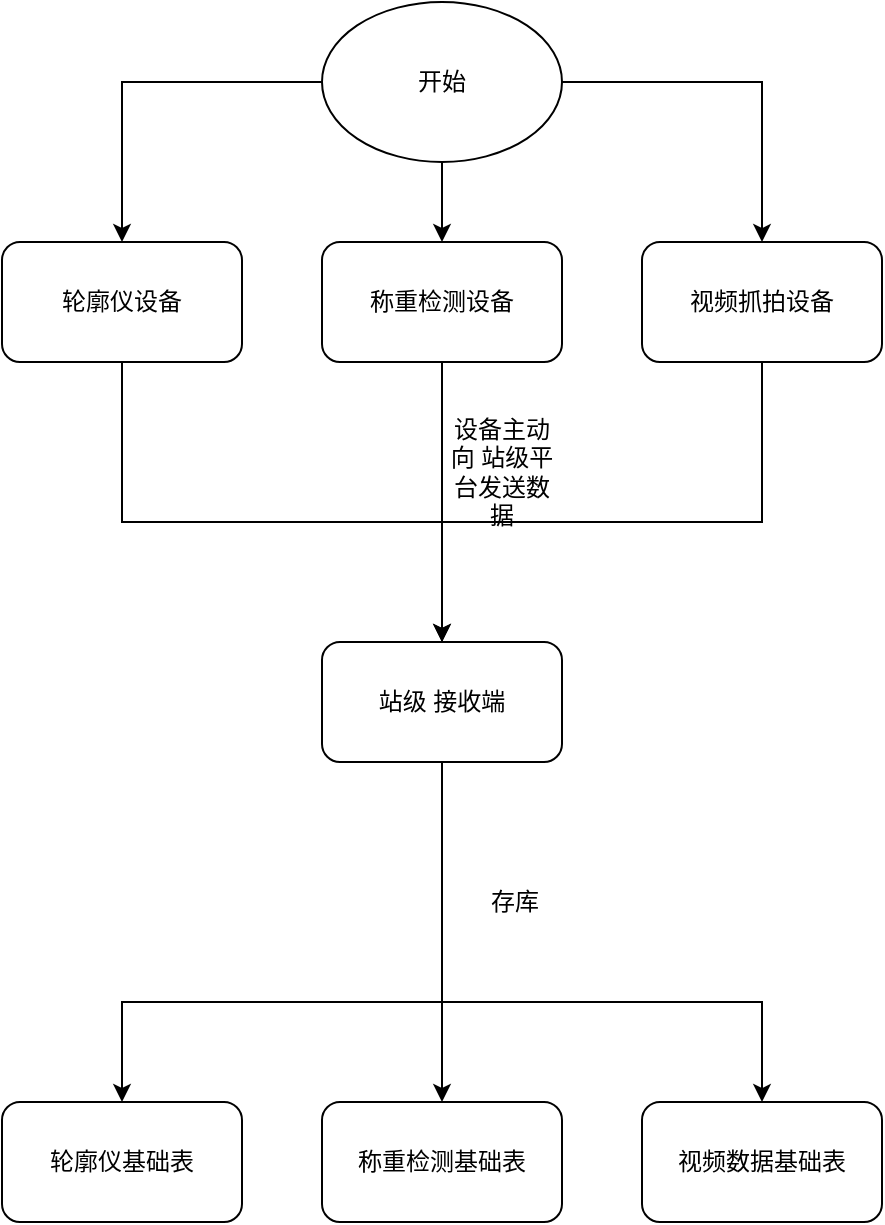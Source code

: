 <mxfile version="20.0.4" type="github">
  <diagram id="sr6oLI_N6qFDpcElS7mZ" name="第 1 页">
    <mxGraphModel dx="1038" dy="547" grid="1" gridSize="10" guides="1" tooltips="1" connect="1" arrows="1" fold="1" page="1" pageScale="1" pageWidth="827" pageHeight="1169" math="0" shadow="0">
      <root>
        <mxCell id="0" />
        <mxCell id="1" parent="0" />
        <mxCell id="WUxK8uNgRy0Xs4fthtcP-7" style="edgeStyle=orthogonalEdgeStyle;rounded=0;orthogonalLoop=1;jettySize=auto;html=1;entryX=0.5;entryY=0;entryDx=0;entryDy=0;" edge="1" parent="1" source="WUxK8uNgRy0Xs4fthtcP-2" target="WUxK8uNgRy0Xs4fthtcP-4">
          <mxGeometry relative="1" as="geometry" />
        </mxCell>
        <mxCell id="WUxK8uNgRy0Xs4fthtcP-8" style="edgeStyle=orthogonalEdgeStyle;rounded=0;orthogonalLoop=1;jettySize=auto;html=1;" edge="1" parent="1" source="WUxK8uNgRy0Xs4fthtcP-2" target="WUxK8uNgRy0Xs4fthtcP-3">
          <mxGeometry relative="1" as="geometry" />
        </mxCell>
        <mxCell id="WUxK8uNgRy0Xs4fthtcP-9" style="edgeStyle=orthogonalEdgeStyle;rounded=0;orthogonalLoop=1;jettySize=auto;html=1;" edge="1" parent="1" source="WUxK8uNgRy0Xs4fthtcP-2" target="WUxK8uNgRy0Xs4fthtcP-5">
          <mxGeometry relative="1" as="geometry" />
        </mxCell>
        <mxCell id="WUxK8uNgRy0Xs4fthtcP-2" value="开始" style="ellipse;whiteSpace=wrap;html=1;" vertex="1" parent="1">
          <mxGeometry x="354" y="30" width="120" height="80" as="geometry" />
        </mxCell>
        <mxCell id="WUxK8uNgRy0Xs4fthtcP-16" style="edgeStyle=orthogonalEdgeStyle;rounded=0;orthogonalLoop=1;jettySize=auto;html=1;entryX=0.5;entryY=0;entryDx=0;entryDy=0;" edge="1" parent="1" source="WUxK8uNgRy0Xs4fthtcP-3" target="WUxK8uNgRy0Xs4fthtcP-15">
          <mxGeometry relative="1" as="geometry">
            <Array as="points">
              <mxPoint x="254" y="290" />
              <mxPoint x="414" y="290" />
            </Array>
          </mxGeometry>
        </mxCell>
        <mxCell id="WUxK8uNgRy0Xs4fthtcP-3" value="轮廓仪设备" style="rounded=1;whiteSpace=wrap;html=1;" vertex="1" parent="1">
          <mxGeometry x="194" y="150" width="120" height="60" as="geometry" />
        </mxCell>
        <mxCell id="WUxK8uNgRy0Xs4fthtcP-4" value="称重检测设备" style="rounded=1;whiteSpace=wrap;html=1;" vertex="1" parent="1">
          <mxGeometry x="354" y="150" width="120" height="60" as="geometry" />
        </mxCell>
        <mxCell id="WUxK8uNgRy0Xs4fthtcP-18" style="edgeStyle=orthogonalEdgeStyle;rounded=0;orthogonalLoop=1;jettySize=auto;html=1;entryX=0.5;entryY=0;entryDx=0;entryDy=0;" edge="1" parent="1" source="WUxK8uNgRy0Xs4fthtcP-5" target="WUxK8uNgRy0Xs4fthtcP-15">
          <mxGeometry relative="1" as="geometry">
            <Array as="points">
              <mxPoint x="574" y="290" />
              <mxPoint x="414" y="290" />
            </Array>
          </mxGeometry>
        </mxCell>
        <mxCell id="WUxK8uNgRy0Xs4fthtcP-5" value="视频抓拍设备" style="rounded=1;whiteSpace=wrap;html=1;" vertex="1" parent="1">
          <mxGeometry x="514" y="150" width="120" height="60" as="geometry" />
        </mxCell>
        <mxCell id="WUxK8uNgRy0Xs4fthtcP-12" value="设备主动向 站级平台发送数据" style="text;html=1;strokeColor=none;fillColor=none;align=center;verticalAlign=middle;whiteSpace=wrap;rounded=0;" vertex="1" parent="1">
          <mxGeometry x="414" y="250" width="60" height="30" as="geometry" />
        </mxCell>
        <mxCell id="WUxK8uNgRy0Xs4fthtcP-26" style="edgeStyle=orthogonalEdgeStyle;rounded=0;orthogonalLoop=1;jettySize=auto;html=1;" edge="1" parent="1" source="WUxK8uNgRy0Xs4fthtcP-15" target="WUxK8uNgRy0Xs4fthtcP-23">
          <mxGeometry relative="1" as="geometry">
            <Array as="points">
              <mxPoint x="414" y="530" />
              <mxPoint x="254" y="530" />
            </Array>
          </mxGeometry>
        </mxCell>
        <mxCell id="WUxK8uNgRy0Xs4fthtcP-27" style="edgeStyle=orthogonalEdgeStyle;rounded=0;orthogonalLoop=1;jettySize=auto;html=1;entryX=0.5;entryY=0;entryDx=0;entryDy=0;" edge="1" parent="1" source="WUxK8uNgRy0Xs4fthtcP-15" target="WUxK8uNgRy0Xs4fthtcP-24">
          <mxGeometry relative="1" as="geometry" />
        </mxCell>
        <mxCell id="WUxK8uNgRy0Xs4fthtcP-28" style="edgeStyle=orthogonalEdgeStyle;rounded=0;orthogonalLoop=1;jettySize=auto;html=1;entryX=0.5;entryY=0;entryDx=0;entryDy=0;" edge="1" parent="1" source="WUxK8uNgRy0Xs4fthtcP-15" target="WUxK8uNgRy0Xs4fthtcP-25">
          <mxGeometry relative="1" as="geometry">
            <Array as="points">
              <mxPoint x="414" y="530" />
              <mxPoint x="574" y="530" />
            </Array>
          </mxGeometry>
        </mxCell>
        <mxCell id="WUxK8uNgRy0Xs4fthtcP-15" value="站级 接收端" style="rounded=1;whiteSpace=wrap;html=1;" vertex="1" parent="1">
          <mxGeometry x="354" y="350" width="120" height="60" as="geometry" />
        </mxCell>
        <mxCell id="WUxK8uNgRy0Xs4fthtcP-19" value="" style="edgeStyle=orthogonalEdgeStyle;rounded=0;orthogonalLoop=1;jettySize=auto;html=1;endArrow=none;" edge="1" parent="1" source="WUxK8uNgRy0Xs4fthtcP-4" target="WUxK8uNgRy0Xs4fthtcP-15">
          <mxGeometry relative="1" as="geometry">
            <mxPoint x="414" y="380" as="targetPoint" />
            <mxPoint x="414" y="210" as="sourcePoint" />
          </mxGeometry>
        </mxCell>
        <mxCell id="WUxK8uNgRy0Xs4fthtcP-23" value="轮廓仪基础表" style="rounded=1;whiteSpace=wrap;html=1;" vertex="1" parent="1">
          <mxGeometry x="194" y="580" width="120" height="60" as="geometry" />
        </mxCell>
        <mxCell id="WUxK8uNgRy0Xs4fthtcP-24" value="称重检测基础表" style="rounded=1;whiteSpace=wrap;html=1;" vertex="1" parent="1">
          <mxGeometry x="354" y="580" width="120" height="60" as="geometry" />
        </mxCell>
        <mxCell id="WUxK8uNgRy0Xs4fthtcP-25" value="视频数据基础表" style="rounded=1;whiteSpace=wrap;html=1;" vertex="1" parent="1">
          <mxGeometry x="514" y="580" width="120" height="60" as="geometry" />
        </mxCell>
        <mxCell id="WUxK8uNgRy0Xs4fthtcP-29" value="存库" style="text;html=1;align=center;verticalAlign=middle;resizable=0;points=[];autosize=1;strokeColor=none;fillColor=none;" vertex="1" parent="1">
          <mxGeometry x="425" y="465" width="50" height="30" as="geometry" />
        </mxCell>
      </root>
    </mxGraphModel>
  </diagram>
</mxfile>
